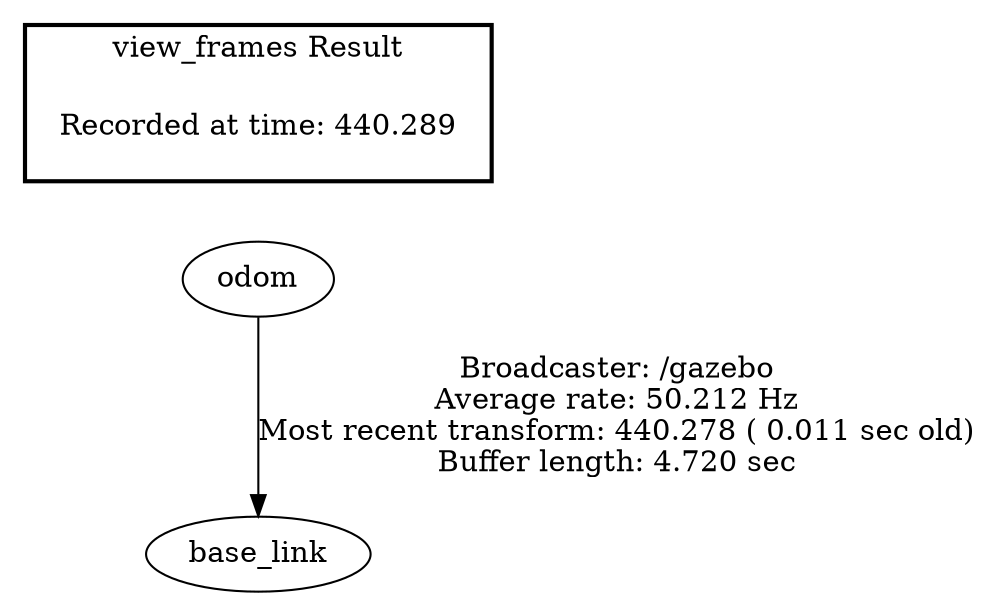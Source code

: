 digraph G {
"odom" -> "base_link"[label="Broadcaster: /gazebo\nAverage rate: 50.212 Hz\nMost recent transform: 440.278 ( 0.011 sec old)\nBuffer length: 4.720 sec\n"];
edge [style=invis];
 subgraph cluster_legend { style=bold; color=black; label ="view_frames Result";
"Recorded at time: 440.289"[ shape=plaintext ] ;
 }->"odom";
}